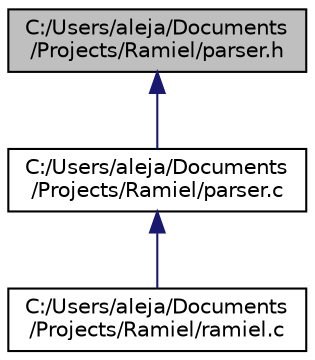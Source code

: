 digraph "C:/Users/aleja/Documents/Projects/Ramiel/parser.h"
{
  edge [fontname="Helvetica",fontsize="10",labelfontname="Helvetica",labelfontsize="10"];
  node [fontname="Helvetica",fontsize="10",shape=record];
  Node8 [label="C:/Users/aleja/Documents\l/Projects/Ramiel/parser.h",height=0.2,width=0.4,color="black", fillcolor="grey75", style="filled", fontcolor="black"];
  Node8 -> Node9 [dir="back",color="midnightblue",fontsize="10",style="solid"];
  Node9 [label="C:/Users/aleja/Documents\l/Projects/Ramiel/parser.c",height=0.2,width=0.4,color="black", fillcolor="white", style="filled",URL="$parser_8c.html"];
  Node9 -> Node10 [dir="back",color="midnightblue",fontsize="10",style="solid"];
  Node10 [label="C:/Users/aleja/Documents\l/Projects/Ramiel/ramiel.c",height=0.2,width=0.4,color="black", fillcolor="white", style="filled",URL="$ramiel_8c.html"];
}
